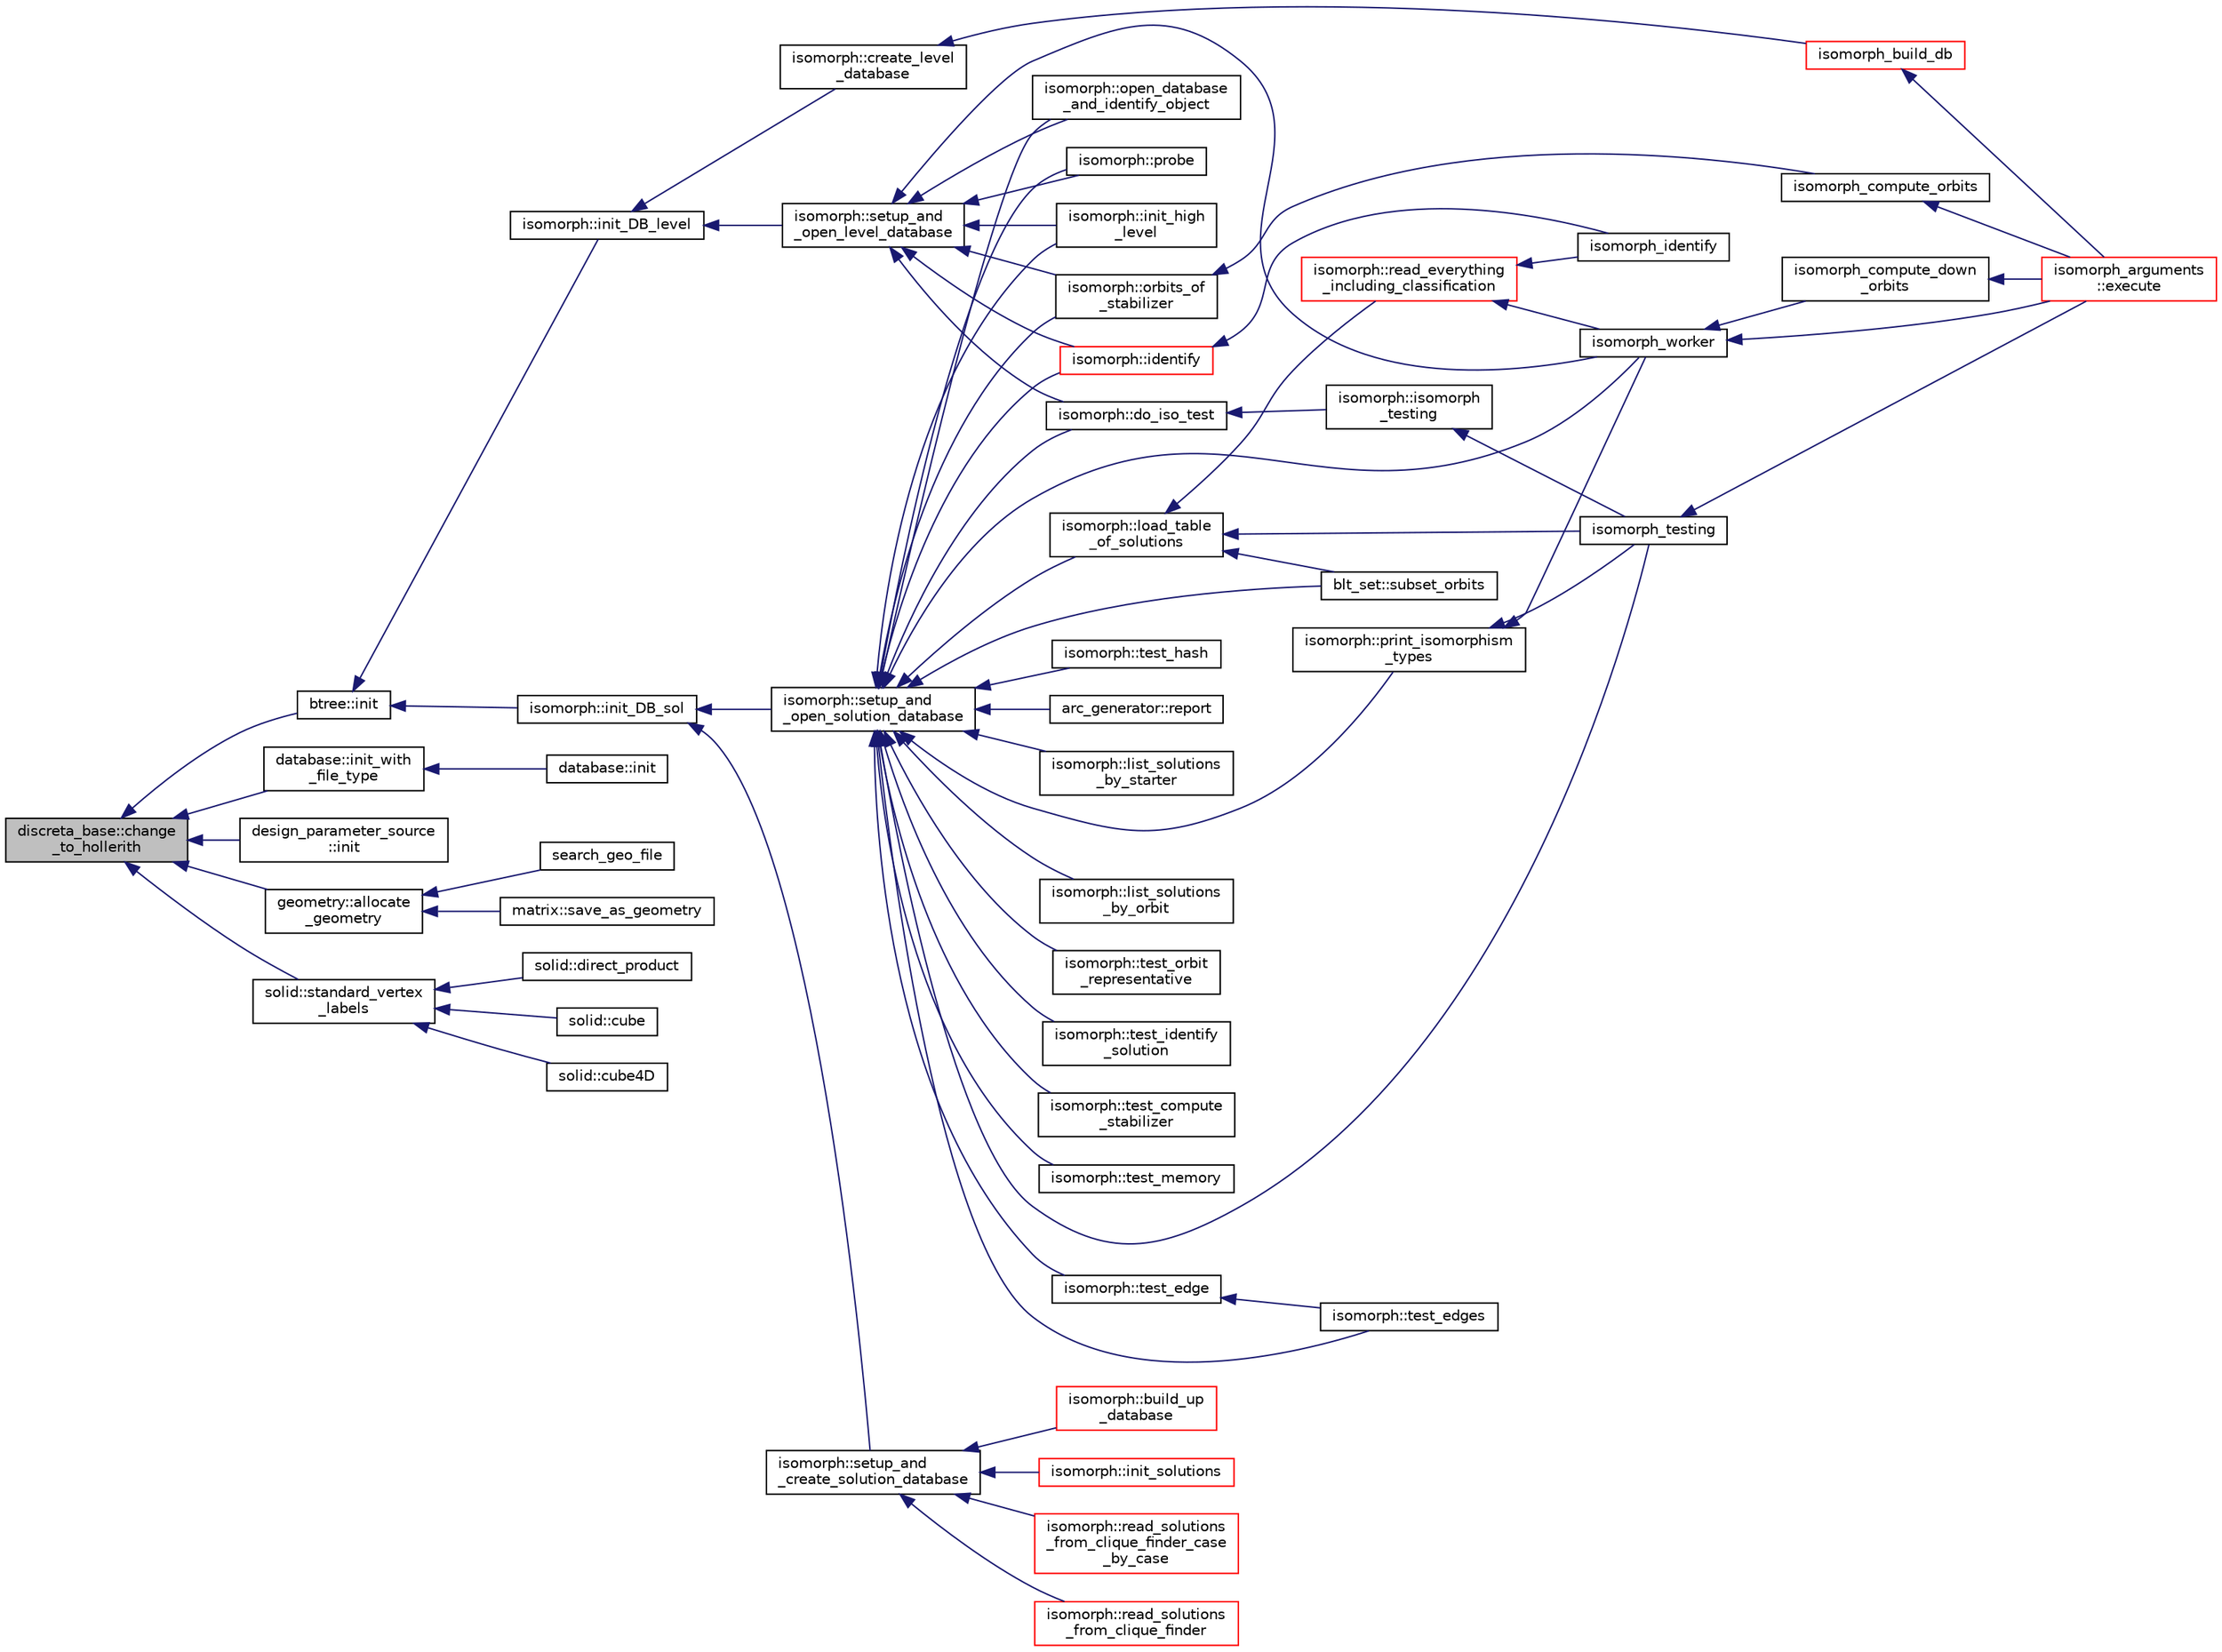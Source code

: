 digraph "discreta_base::change_to_hollerith"
{
  edge [fontname="Helvetica",fontsize="10",labelfontname="Helvetica",labelfontsize="10"];
  node [fontname="Helvetica",fontsize="10",shape=record];
  rankdir="LR";
  Node10164 [label="discreta_base::change\l_to_hollerith",height=0.2,width=0.4,color="black", fillcolor="grey75", style="filled", fontcolor="black"];
  Node10164 -> Node10165 [dir="back",color="midnightblue",fontsize="10",style="solid",fontname="Helvetica"];
  Node10165 [label="btree::init",height=0.2,width=0.4,color="black", fillcolor="white", style="filled",URL="$dd/db0/classbtree.html#a3c88706e9886f1f9bc142b511aeab642"];
  Node10165 -> Node10166 [dir="back",color="midnightblue",fontsize="10",style="solid",fontname="Helvetica"];
  Node10166 [label="isomorph::init_DB_sol",height=0.2,width=0.4,color="black", fillcolor="white", style="filled",URL="$d3/d5f/classisomorph.html#afd8d8a546fa9a7bc6f211b216e291039"];
  Node10166 -> Node10167 [dir="back",color="midnightblue",fontsize="10",style="solid",fontname="Helvetica"];
  Node10167 [label="isomorph::setup_and\l_open_solution_database",height=0.2,width=0.4,color="black", fillcolor="white", style="filled",URL="$d3/d5f/classisomorph.html#a31846d3ae261a9c2dc089fb87710ce5c"];
  Node10167 -> Node10168 [dir="back",color="midnightblue",fontsize="10",style="solid",fontname="Helvetica"];
  Node10168 [label="blt_set::subset_orbits",height=0.2,width=0.4,color="black", fillcolor="white", style="filled",URL="$d1/d3d/classblt__set.html#af8f79fc4346244acfa0e2c2d23c36993"];
  Node10167 -> Node10169 [dir="back",color="midnightblue",fontsize="10",style="solid",fontname="Helvetica"];
  Node10169 [label="arc_generator::report",height=0.2,width=0.4,color="black", fillcolor="white", style="filled",URL="$d4/d21/classarc__generator.html#a650f715bb3eec8fd1057e07e5b384f9a"];
  Node10167 -> Node10170 [dir="back",color="midnightblue",fontsize="10",style="solid",fontname="Helvetica"];
  Node10170 [label="isomorph::load_table\l_of_solutions",height=0.2,width=0.4,color="black", fillcolor="white", style="filled",URL="$d3/d5f/classisomorph.html#a21ab5aba74a200b9abf041dc5206821a"];
  Node10170 -> Node10168 [dir="back",color="midnightblue",fontsize="10",style="solid",fontname="Helvetica"];
  Node10170 -> Node10171 [dir="back",color="midnightblue",fontsize="10",style="solid",fontname="Helvetica"];
  Node10171 [label="isomorph::read_everything\l_including_classification",height=0.2,width=0.4,color="red", fillcolor="white", style="filled",URL="$d3/d5f/classisomorph.html#aa6a56e4522d3133a6ea65c9ac6de3924"];
  Node10171 -> Node10176 [dir="back",color="midnightblue",fontsize="10",style="solid",fontname="Helvetica"];
  Node10176 [label="isomorph_identify",height=0.2,width=0.4,color="black", fillcolor="white", style="filled",URL="$d4/d7e/isomorph__global_8_c.html#aa0fe57c73d5668eee10a6022ada7f6a3"];
  Node10171 -> Node10178 [dir="back",color="midnightblue",fontsize="10",style="solid",fontname="Helvetica"];
  Node10178 [label="isomorph_worker",height=0.2,width=0.4,color="black", fillcolor="white", style="filled",URL="$d4/d7e/isomorph__global_8_c.html#ace3bb6ec719b02a35534309d4d3fe99a"];
  Node10178 -> Node10173 [dir="back",color="midnightblue",fontsize="10",style="solid",fontname="Helvetica"];
  Node10173 [label="isomorph_arguments\l::execute",height=0.2,width=0.4,color="red", fillcolor="white", style="filled",URL="$d5/de4/classisomorph__arguments.html#aa85e472d14906abdd5672dc66027583e"];
  Node10178 -> Node10179 [dir="back",color="midnightblue",fontsize="10",style="solid",fontname="Helvetica"];
  Node10179 [label="isomorph_compute_down\l_orbits",height=0.2,width=0.4,color="black", fillcolor="white", style="filled",URL="$d4/d7e/isomorph__global_8_c.html#a3613cea19158edd30958c4edecd97d53"];
  Node10179 -> Node10173 [dir="back",color="midnightblue",fontsize="10",style="solid",fontname="Helvetica"];
  Node10170 -> Node10180 [dir="back",color="midnightblue",fontsize="10",style="solid",fontname="Helvetica"];
  Node10180 [label="isomorph_testing",height=0.2,width=0.4,color="black", fillcolor="white", style="filled",URL="$d4/d7e/isomorph__global_8_c.html#a5a73cbe9f89c4727f086482ee2d238f9"];
  Node10180 -> Node10173 [dir="back",color="midnightblue",fontsize="10",style="solid",fontname="Helvetica"];
  Node10167 -> Node10181 [dir="back",color="midnightblue",fontsize="10",style="solid",fontname="Helvetica"];
  Node10181 [label="isomorph::list_solutions\l_by_starter",height=0.2,width=0.4,color="black", fillcolor="white", style="filled",URL="$d3/d5f/classisomorph.html#a9c40f343f1a3e5fc177e5121bc809b06"];
  Node10167 -> Node10182 [dir="back",color="midnightblue",fontsize="10",style="solid",fontname="Helvetica"];
  Node10182 [label="isomorph::list_solutions\l_by_orbit",height=0.2,width=0.4,color="black", fillcolor="white", style="filled",URL="$d3/d5f/classisomorph.html#adefb1a89c097c284d29f92d5fc58ebfa"];
  Node10167 -> Node10183 [dir="back",color="midnightblue",fontsize="10",style="solid",fontname="Helvetica"];
  Node10183 [label="isomorph::orbits_of\l_stabilizer",height=0.2,width=0.4,color="black", fillcolor="white", style="filled",URL="$d3/d5f/classisomorph.html#a72bbdc12cca5a90045ef15d0b24075e6"];
  Node10183 -> Node10184 [dir="back",color="midnightblue",fontsize="10",style="solid",fontname="Helvetica"];
  Node10184 [label="isomorph_compute_orbits",height=0.2,width=0.4,color="black", fillcolor="white", style="filled",URL="$d4/d7e/isomorph__global_8_c.html#a592f3efd31146c0802f59837055f904f"];
  Node10184 -> Node10173 [dir="back",color="midnightblue",fontsize="10",style="solid",fontname="Helvetica"];
  Node10167 -> Node10185 [dir="back",color="midnightblue",fontsize="10",style="solid",fontname="Helvetica"];
  Node10185 [label="isomorph::test_orbit\l_representative",height=0.2,width=0.4,color="black", fillcolor="white", style="filled",URL="$d3/d5f/classisomorph.html#a5f165aa61a0d6b349da5a6117135f6c0"];
  Node10167 -> Node10186 [dir="back",color="midnightblue",fontsize="10",style="solid",fontname="Helvetica"];
  Node10186 [label="isomorph::test_identify\l_solution",height=0.2,width=0.4,color="black", fillcolor="white", style="filled",URL="$d3/d5f/classisomorph.html#aa2c95f309e3283179e87bbbd83bfdc7d"];
  Node10167 -> Node10187 [dir="back",color="midnightblue",fontsize="10",style="solid",fontname="Helvetica"];
  Node10187 [label="isomorph::test_compute\l_stabilizer",height=0.2,width=0.4,color="black", fillcolor="white", style="filled",URL="$d3/d5f/classisomorph.html#a72cd06f32311c44eb09dd73faa36b748"];
  Node10167 -> Node10188 [dir="back",color="midnightblue",fontsize="10",style="solid",fontname="Helvetica"];
  Node10188 [label="isomorph::test_memory",height=0.2,width=0.4,color="black", fillcolor="white", style="filled",URL="$d3/d5f/classisomorph.html#a27877043c77db8e85e8fa7d5c43845b0"];
  Node10167 -> Node10189 [dir="back",color="midnightblue",fontsize="10",style="solid",fontname="Helvetica"];
  Node10189 [label="isomorph::test_edges",height=0.2,width=0.4,color="black", fillcolor="white", style="filled",URL="$d3/d5f/classisomorph.html#ad23507927d8f7698073475d12b2a85bc"];
  Node10167 -> Node10190 [dir="back",color="midnightblue",fontsize="10",style="solid",fontname="Helvetica"];
  Node10190 [label="isomorph::test_edge",height=0.2,width=0.4,color="black", fillcolor="white", style="filled",URL="$d3/d5f/classisomorph.html#a591165fa287477b480f5b7081198ba46"];
  Node10190 -> Node10189 [dir="back",color="midnightblue",fontsize="10",style="solid",fontname="Helvetica"];
  Node10167 -> Node10191 [dir="back",color="midnightblue",fontsize="10",style="solid",fontname="Helvetica"];
  Node10191 [label="isomorph::test_hash",height=0.2,width=0.4,color="black", fillcolor="white", style="filled",URL="$d3/d5f/classisomorph.html#a53560280664b268a0500d26c801b1e68"];
  Node10167 -> Node10192 [dir="back",color="midnightblue",fontsize="10",style="solid",fontname="Helvetica"];
  Node10192 [label="isomorph::init_high\l_level",height=0.2,width=0.4,color="black", fillcolor="white", style="filled",URL="$d3/d5f/classisomorph.html#a5cee5468cc8cc68eac1f6131faedfab2"];
  Node10167 -> Node10193 [dir="back",color="midnightblue",fontsize="10",style="solid",fontname="Helvetica"];
  Node10193 [label="isomorph::open_database\l_and_identify_object",height=0.2,width=0.4,color="black", fillcolor="white", style="filled",URL="$d3/d5f/classisomorph.html#aa4e387f26f609fc9379d2e01f6cc27d0"];
  Node10167 -> Node10194 [dir="back",color="midnightblue",fontsize="10",style="solid",fontname="Helvetica"];
  Node10194 [label="isomorph::print_isomorphism\l_types",height=0.2,width=0.4,color="black", fillcolor="white", style="filled",URL="$d3/d5f/classisomorph.html#abbcd12f6434585951a5532d0b2467a00"];
  Node10194 -> Node10180 [dir="back",color="midnightblue",fontsize="10",style="solid",fontname="Helvetica"];
  Node10194 -> Node10178 [dir="back",color="midnightblue",fontsize="10",style="solid",fontname="Helvetica"];
  Node10167 -> Node10180 [dir="back",color="midnightblue",fontsize="10",style="solid",fontname="Helvetica"];
  Node10167 -> Node10178 [dir="back",color="midnightblue",fontsize="10",style="solid",fontname="Helvetica"];
  Node10167 -> Node10195 [dir="back",color="midnightblue",fontsize="10",style="solid",fontname="Helvetica"];
  Node10195 [label="isomorph::probe",height=0.2,width=0.4,color="black", fillcolor="white", style="filled",URL="$d3/d5f/classisomorph.html#a9cb6fed7b6ac639d886b117a1f454441"];
  Node10167 -> Node10196 [dir="back",color="midnightblue",fontsize="10",style="solid",fontname="Helvetica"];
  Node10196 [label="isomorph::do_iso_test",height=0.2,width=0.4,color="black", fillcolor="white", style="filled",URL="$d3/d5f/classisomorph.html#a51fc3bf5cc3a99282a489b2df37ee24e"];
  Node10196 -> Node10197 [dir="back",color="midnightblue",fontsize="10",style="solid",fontname="Helvetica"];
  Node10197 [label="isomorph::isomorph\l_testing",height=0.2,width=0.4,color="black", fillcolor="white", style="filled",URL="$d3/d5f/classisomorph.html#ad7945ec94ba0ba16953482edfaa4da6e"];
  Node10197 -> Node10180 [dir="back",color="midnightblue",fontsize="10",style="solid",fontname="Helvetica"];
  Node10167 -> Node10198 [dir="back",color="midnightblue",fontsize="10",style="solid",fontname="Helvetica"];
  Node10198 [label="isomorph::identify",height=0.2,width=0.4,color="red", fillcolor="white", style="filled",URL="$d3/d5f/classisomorph.html#a78ecf843b9f6ca1cfd666e222edd90ae"];
  Node10198 -> Node10176 [dir="back",color="midnightblue",fontsize="10",style="solid",fontname="Helvetica"];
  Node10166 -> Node10199 [dir="back",color="midnightblue",fontsize="10",style="solid",fontname="Helvetica"];
  Node10199 [label="isomorph::setup_and\l_create_solution_database",height=0.2,width=0.4,color="black", fillcolor="white", style="filled",URL="$d3/d5f/classisomorph.html#a810a22dfde3c43272107c743ec819b0e"];
  Node10199 -> Node10200 [dir="back",color="midnightblue",fontsize="10",style="solid",fontname="Helvetica"];
  Node10200 [label="isomorph::init_solutions",height=0.2,width=0.4,color="red", fillcolor="white", style="filled",URL="$d3/d5f/classisomorph.html#a729746a01bd45d55565d0a11cda9e9a3"];
  Node10199 -> Node10202 [dir="back",color="midnightblue",fontsize="10",style="solid",fontname="Helvetica"];
  Node10202 [label="isomorph::read_solutions\l_from_clique_finder_case\l_by_case",height=0.2,width=0.4,color="red", fillcolor="white", style="filled",URL="$d3/d5f/classisomorph.html#a65bc5ec528f741a1b01cdd606dfed579"];
  Node10199 -> Node10204 [dir="back",color="midnightblue",fontsize="10",style="solid",fontname="Helvetica"];
  Node10204 [label="isomorph::read_solutions\l_from_clique_finder",height=0.2,width=0.4,color="red", fillcolor="white", style="filled",URL="$d3/d5f/classisomorph.html#a14c4ac27b0d97d338e14ac0d183c5c64"];
  Node10199 -> Node10206 [dir="back",color="midnightblue",fontsize="10",style="solid",fontname="Helvetica"];
  Node10206 [label="isomorph::build_up\l_database",height=0.2,width=0.4,color="red", fillcolor="white", style="filled",URL="$d3/d5f/classisomorph.html#a40bea8f733a5855879f927fc73324384"];
  Node10165 -> Node10211 [dir="back",color="midnightblue",fontsize="10",style="solid",fontname="Helvetica"];
  Node10211 [label="isomorph::init_DB_level",height=0.2,width=0.4,color="black", fillcolor="white", style="filled",URL="$d3/d5f/classisomorph.html#a1a2df5281026bc94d57ebce33d67fe6c"];
  Node10211 -> Node10212 [dir="back",color="midnightblue",fontsize="10",style="solid",fontname="Helvetica"];
  Node10212 [label="isomorph::setup_and\l_open_level_database",height=0.2,width=0.4,color="black", fillcolor="white", style="filled",URL="$d3/d5f/classisomorph.html#aa011f38988f4db9c6f5abd84faebd153"];
  Node10212 -> Node10183 [dir="back",color="midnightblue",fontsize="10",style="solid",fontname="Helvetica"];
  Node10212 -> Node10192 [dir="back",color="midnightblue",fontsize="10",style="solid",fontname="Helvetica"];
  Node10212 -> Node10193 [dir="back",color="midnightblue",fontsize="10",style="solid",fontname="Helvetica"];
  Node10212 -> Node10178 [dir="back",color="midnightblue",fontsize="10",style="solid",fontname="Helvetica"];
  Node10212 -> Node10195 [dir="back",color="midnightblue",fontsize="10",style="solid",fontname="Helvetica"];
  Node10212 -> Node10196 [dir="back",color="midnightblue",fontsize="10",style="solid",fontname="Helvetica"];
  Node10212 -> Node10198 [dir="back",color="midnightblue",fontsize="10",style="solid",fontname="Helvetica"];
  Node10211 -> Node10213 [dir="back",color="midnightblue",fontsize="10",style="solid",fontname="Helvetica"];
  Node10213 [label="isomorph::create_level\l_database",height=0.2,width=0.4,color="black", fillcolor="white", style="filled",URL="$d3/d5f/classisomorph.html#a15a452310bd3189f10f34c7dd7085e69"];
  Node10213 -> Node10214 [dir="back",color="midnightblue",fontsize="10",style="solid",fontname="Helvetica"];
  Node10214 [label="isomorph_build_db",height=0.2,width=0.4,color="red", fillcolor="white", style="filled",URL="$d4/d7e/isomorph__global_8_c.html#a12eb18567e79a7978cb4f9e80d2055ac"];
  Node10214 -> Node10173 [dir="back",color="midnightblue",fontsize="10",style="solid",fontname="Helvetica"];
  Node10164 -> Node10217 [dir="back",color="midnightblue",fontsize="10",style="solid",fontname="Helvetica"];
  Node10217 [label="database::init_with\l_file_type",height=0.2,width=0.4,color="black", fillcolor="white", style="filled",URL="$db/d72/classdatabase.html#a3b7a27f69a64812a6bfd765158d62476"];
  Node10217 -> Node10218 [dir="back",color="midnightblue",fontsize="10",style="solid",fontname="Helvetica"];
  Node10218 [label="database::init",height=0.2,width=0.4,color="black", fillcolor="white", style="filled",URL="$db/d72/classdatabase.html#abae7da96fe55d9f7ca44473b06a1e113"];
  Node10164 -> Node10219 [dir="back",color="midnightblue",fontsize="10",style="solid",fontname="Helvetica"];
  Node10219 [label="design_parameter_source\l::init",height=0.2,width=0.4,color="black", fillcolor="white", style="filled",URL="$df/d4b/classdesign__parameter__source.html#afccf1773adfffec18fd96efaec208b93"];
  Node10164 -> Node10220 [dir="back",color="midnightblue",fontsize="10",style="solid",fontname="Helvetica"];
  Node10220 [label="geometry::allocate\l_geometry",height=0.2,width=0.4,color="black", fillcolor="white", style="filled",URL="$da/d44/classgeometry.html#a243e84ff38207957ad5976020c19a033"];
  Node10220 -> Node10221 [dir="back",color="midnightblue",fontsize="10",style="solid",fontname="Helvetica"];
  Node10221 [label="search_geo_file",height=0.2,width=0.4,color="black", fillcolor="white", style="filled",URL="$d6/d4a/geometry_8_c.html#a11af609febe3a9db20d8236af36928c5"];
  Node10220 -> Node10222 [dir="back",color="midnightblue",fontsize="10",style="solid",fontname="Helvetica"];
  Node10222 [label="matrix::save_as_geometry",height=0.2,width=0.4,color="black", fillcolor="white", style="filled",URL="$d1/d8d/classmatrix.html#ae2ce1d7bc40998e94c67cc2336f47665"];
  Node10164 -> Node10223 [dir="back",color="midnightblue",fontsize="10",style="solid",fontname="Helvetica"];
  Node10223 [label="solid::standard_vertex\l_labels",height=0.2,width=0.4,color="black", fillcolor="white", style="filled",URL="$d8/def/classsolid.html#abd47abc26a30fdb78e452b0a519b3076"];
  Node10223 -> Node10224 [dir="back",color="midnightblue",fontsize="10",style="solid",fontname="Helvetica"];
  Node10224 [label="solid::direct_product",height=0.2,width=0.4,color="black", fillcolor="white", style="filled",URL="$d8/def/classsolid.html#a8b4527c066bcebd2e6542fe158c607b0"];
  Node10223 -> Node10225 [dir="back",color="midnightblue",fontsize="10",style="solid",fontname="Helvetica"];
  Node10225 [label="solid::cube",height=0.2,width=0.4,color="black", fillcolor="white", style="filled",URL="$d8/def/classsolid.html#a308e6888759550da489397527ed89137"];
  Node10223 -> Node10226 [dir="back",color="midnightblue",fontsize="10",style="solid",fontname="Helvetica"];
  Node10226 [label="solid::cube4D",height=0.2,width=0.4,color="black", fillcolor="white", style="filled",URL="$d8/def/classsolid.html#ab6c85f8f130a3f4409ce5fe5340fb852"];
}
